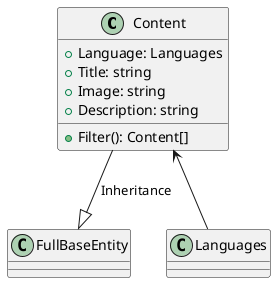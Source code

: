 @startuml Content Class Diagram

class Content {
    + Language: Languages
    + Title: string
    + Image: string
    + Description: string

    + Filter(): Content[]
}

Content --|> FullBaseEntity: Inheritance
Content <-- Languages
@enduml
